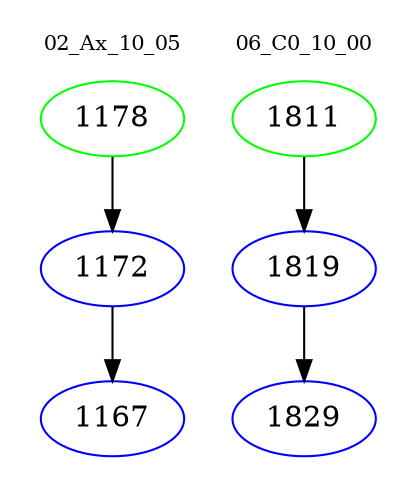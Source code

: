 digraph{
subgraph cluster_0 {
color = white
label = "02_Ax_10_05";
fontsize=10;
T0_1178 [label="1178", color="green"]
T0_1178 -> T0_1172 [color="black"]
T0_1172 [label="1172", color="blue"]
T0_1172 -> T0_1167 [color="black"]
T0_1167 [label="1167", color="blue"]
}
subgraph cluster_1 {
color = white
label = "06_C0_10_00";
fontsize=10;
T1_1811 [label="1811", color="green"]
T1_1811 -> T1_1819 [color="black"]
T1_1819 [label="1819", color="blue"]
T1_1819 -> T1_1829 [color="black"]
T1_1829 [label="1829", color="blue"]
}
}
